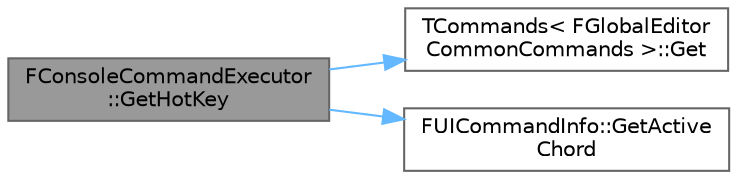 digraph "FConsoleCommandExecutor::GetHotKey"
{
 // INTERACTIVE_SVG=YES
 // LATEX_PDF_SIZE
  bgcolor="transparent";
  edge [fontname=Helvetica,fontsize=10,labelfontname=Helvetica,labelfontsize=10];
  node [fontname=Helvetica,fontsize=10,shape=box,height=0.2,width=0.4];
  rankdir="LR";
  Node1 [id="Node000001",label="FConsoleCommandExecutor\l::GetHotKey",height=0.2,width=0.4,color="gray40", fillcolor="grey60", style="filled", fontcolor="black",tooltip="Returns the hotkey for this executor."];
  Node1 -> Node2 [id="edge1_Node000001_Node000002",color="steelblue1",style="solid",tooltip=" "];
  Node2 [id="Node000002",label="TCommands\< FGlobalEditor\lCommonCommands \>::Get",height=0.2,width=0.4,color="grey40", fillcolor="white", style="filled",URL="$de/d91/classTCommands.html#a6e36da1345ec6d6dd4cc4ef1e5387270",tooltip=" "];
  Node1 -> Node3 [id="edge2_Node000001_Node000003",color="steelblue1",style="solid",tooltip=" "];
  Node3 [id="Node000003",label="FUICommandInfo::GetActive\lChord",height=0.2,width=0.4,color="grey40", fillcolor="white", style="filled",URL="$dd/d70/classFUICommandInfo.html#a91059a17efa5ccf58981f3bdcf867e77",tooltip=" "];
}
